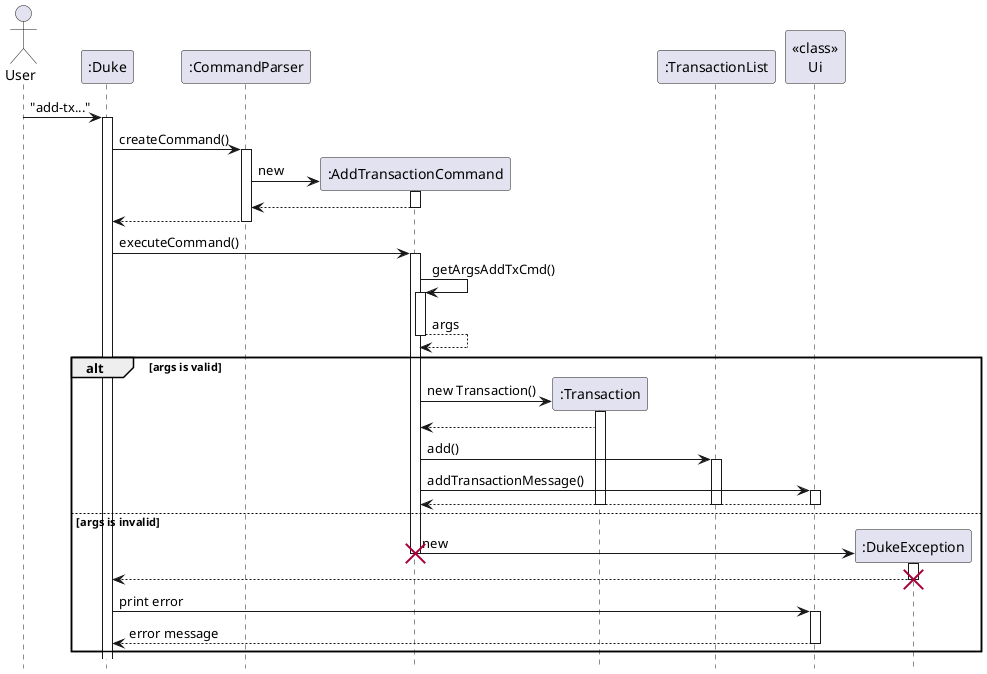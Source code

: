 @startuml
hide footbox

Actor User
"User" -> ":Duke": "add-tx..."
activate ":Duke"
":Duke" -> ":CommandParser": createCommand()
activate ":CommandParser"
":CommandParser" -> ":AddTransactionCommand"**: new
activate ":AddTransactionCommand"
return
":CommandParser" --> ":Duke":
deactivate

":Duke" -> ":AddTransactionCommand" : executeCommand()
activate ":AddTransactionCommand"
":AddTransactionCommand" -> ":AddTransactionCommand": getArgsAddTxCmd()
activate ":AddTransactionCommand"
return args
alt args is valid
    ":AddTransactionCommand" -> ":Transaction"**: new Transaction()
    activate ":Transaction"
    ":Transaction" --> ":AddTransactionCommand"
    ":AddTransactionCommand" -> ":TransactionList": add()
    activate ":TransactionList"
    ":AddTransactionCommand" -> "<<class>>\nUi": addTransactionMessage()
    activate "<<class>>\nUi"
    return
    deactivate ":TransactionList"
    deactivate "<<class>>\nUi"
    deactivate ":Transaction"
else args is invalid
    ":AddTransactionCommand" -> ":DukeException"** : new
    destroy ":AddTransactionCommand"
    activate ":DukeException"
    ":DukeException" --> ":Duke"
    destroy ":DukeException"
    ":Duke" -> "<<class>>\nUi" : print error
    activate "<<class>>\nUi"
    "<<class>>\nUi" --> ":Duke" : error message
    deactivate "<<class>>\nUi"
end

@enduml
